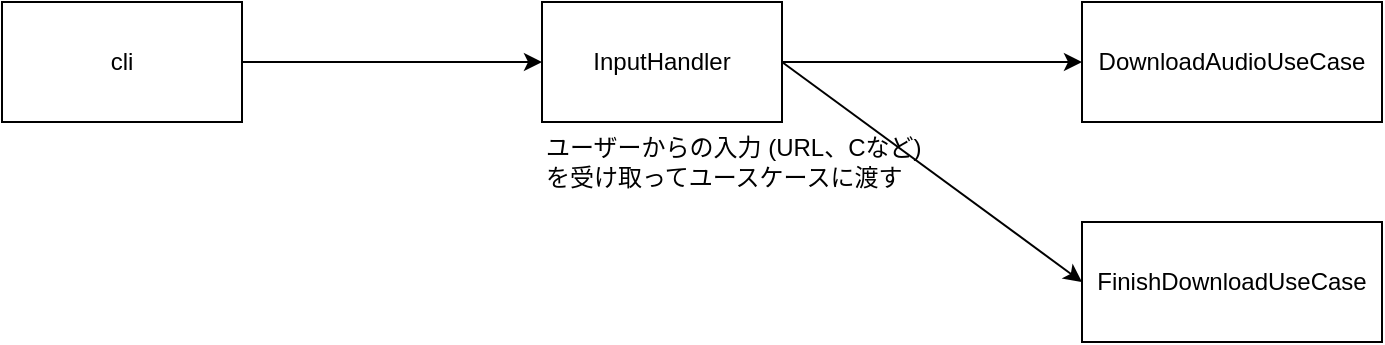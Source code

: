 <mxfile>
    <diagram name="Page-1" id="5JtmjxZ7_MOpq23QLKK0">
        <mxGraphModel dx="1676" dy="745" grid="1" gridSize="10" guides="1" tooltips="1" connect="1" arrows="1" fold="1" page="0" pageScale="1" pageWidth="850" pageHeight="1100" math="0" shadow="0">
            <root>
                <mxCell id="0"/>
                <mxCell id="1" parent="0"/>
                <mxCell id="zTDAnFvsAF5PBpJ9swVf-1" value="cli" style="rounded=0;whiteSpace=wrap;html=1;" parent="1" vertex="1">
                    <mxGeometry x="-60" y="260" width="120" height="60" as="geometry"/>
                </mxCell>
                <mxCell id="zTDAnFvsAF5PBpJ9swVf-2" value="InputHandler" style="rounded=0;whiteSpace=wrap;html=1;" parent="1" vertex="1">
                    <mxGeometry x="210" y="260" width="120" height="60" as="geometry"/>
                </mxCell>
                <mxCell id="zTDAnFvsAF5PBpJ9swVf-3" value="" style="endArrow=classic;html=1;rounded=0;exitX=1;exitY=0.5;exitDx=0;exitDy=0;entryX=0;entryY=0.5;entryDx=0;entryDy=0;" parent="1" source="zTDAnFvsAF5PBpJ9swVf-1" target="zTDAnFvsAF5PBpJ9swVf-2" edge="1">
                    <mxGeometry width="50" height="50" relative="1" as="geometry">
                        <mxPoint x="400" y="400" as="sourcePoint"/>
                        <mxPoint x="450" y="350" as="targetPoint"/>
                    </mxGeometry>
                </mxCell>
                <mxCell id="zTDAnFvsAF5PBpJ9swVf-4" value="ユーザーからの入力 (URL、Cなど) を受け取ってユースケースに渡す" style="text;html=1;align=left;verticalAlign=middle;whiteSpace=wrap;rounded=0;" parent="1" vertex="1">
                    <mxGeometry x="210" y="320" width="190" height="40" as="geometry"/>
                </mxCell>
                <mxCell id="zTDAnFvsAF5PBpJ9swVf-6" value="" style="endArrow=classic;html=1;rounded=0;exitX=1;exitY=0.5;exitDx=0;exitDy=0;" parent="1" source="zTDAnFvsAF5PBpJ9swVf-2" target="zTDAnFvsAF5PBpJ9swVf-8" edge="1">
                    <mxGeometry width="50" height="50" relative="1" as="geometry">
                        <mxPoint x="330" y="289.5" as="sourcePoint"/>
                        <mxPoint x="480" y="289.5" as="targetPoint"/>
                    </mxGeometry>
                </mxCell>
                <mxCell id="zTDAnFvsAF5PBpJ9swVf-8" value="DownloadAudioUseCase" style="rounded=0;whiteSpace=wrap;html=1;" parent="1" vertex="1">
                    <mxGeometry x="480" y="260" width="150" height="60" as="geometry"/>
                </mxCell>
                <mxCell id="zTDAnFvsAF5PBpJ9swVf-9" value="" style="endArrow=classic;html=1;rounded=0;exitX=1;exitY=0.5;exitDx=0;exitDy=0;entryX=0;entryY=0.5;entryDx=0;entryDy=0;" parent="1" source="zTDAnFvsAF5PBpJ9swVf-2" target="zTDAnFvsAF5PBpJ9swVf-10" edge="1">
                    <mxGeometry width="50" height="50" relative="1" as="geometry">
                        <mxPoint x="340" y="300" as="sourcePoint"/>
                        <mxPoint x="480" y="400" as="targetPoint"/>
                    </mxGeometry>
                </mxCell>
                <mxCell id="zTDAnFvsAF5PBpJ9swVf-10" value="FinishDownloadUseCase" style="rounded=0;whiteSpace=wrap;html=1;" parent="1" vertex="1">
                    <mxGeometry x="480" y="370" width="150" height="60" as="geometry"/>
                </mxCell>
            </root>
        </mxGraphModel>
    </diagram>
</mxfile>